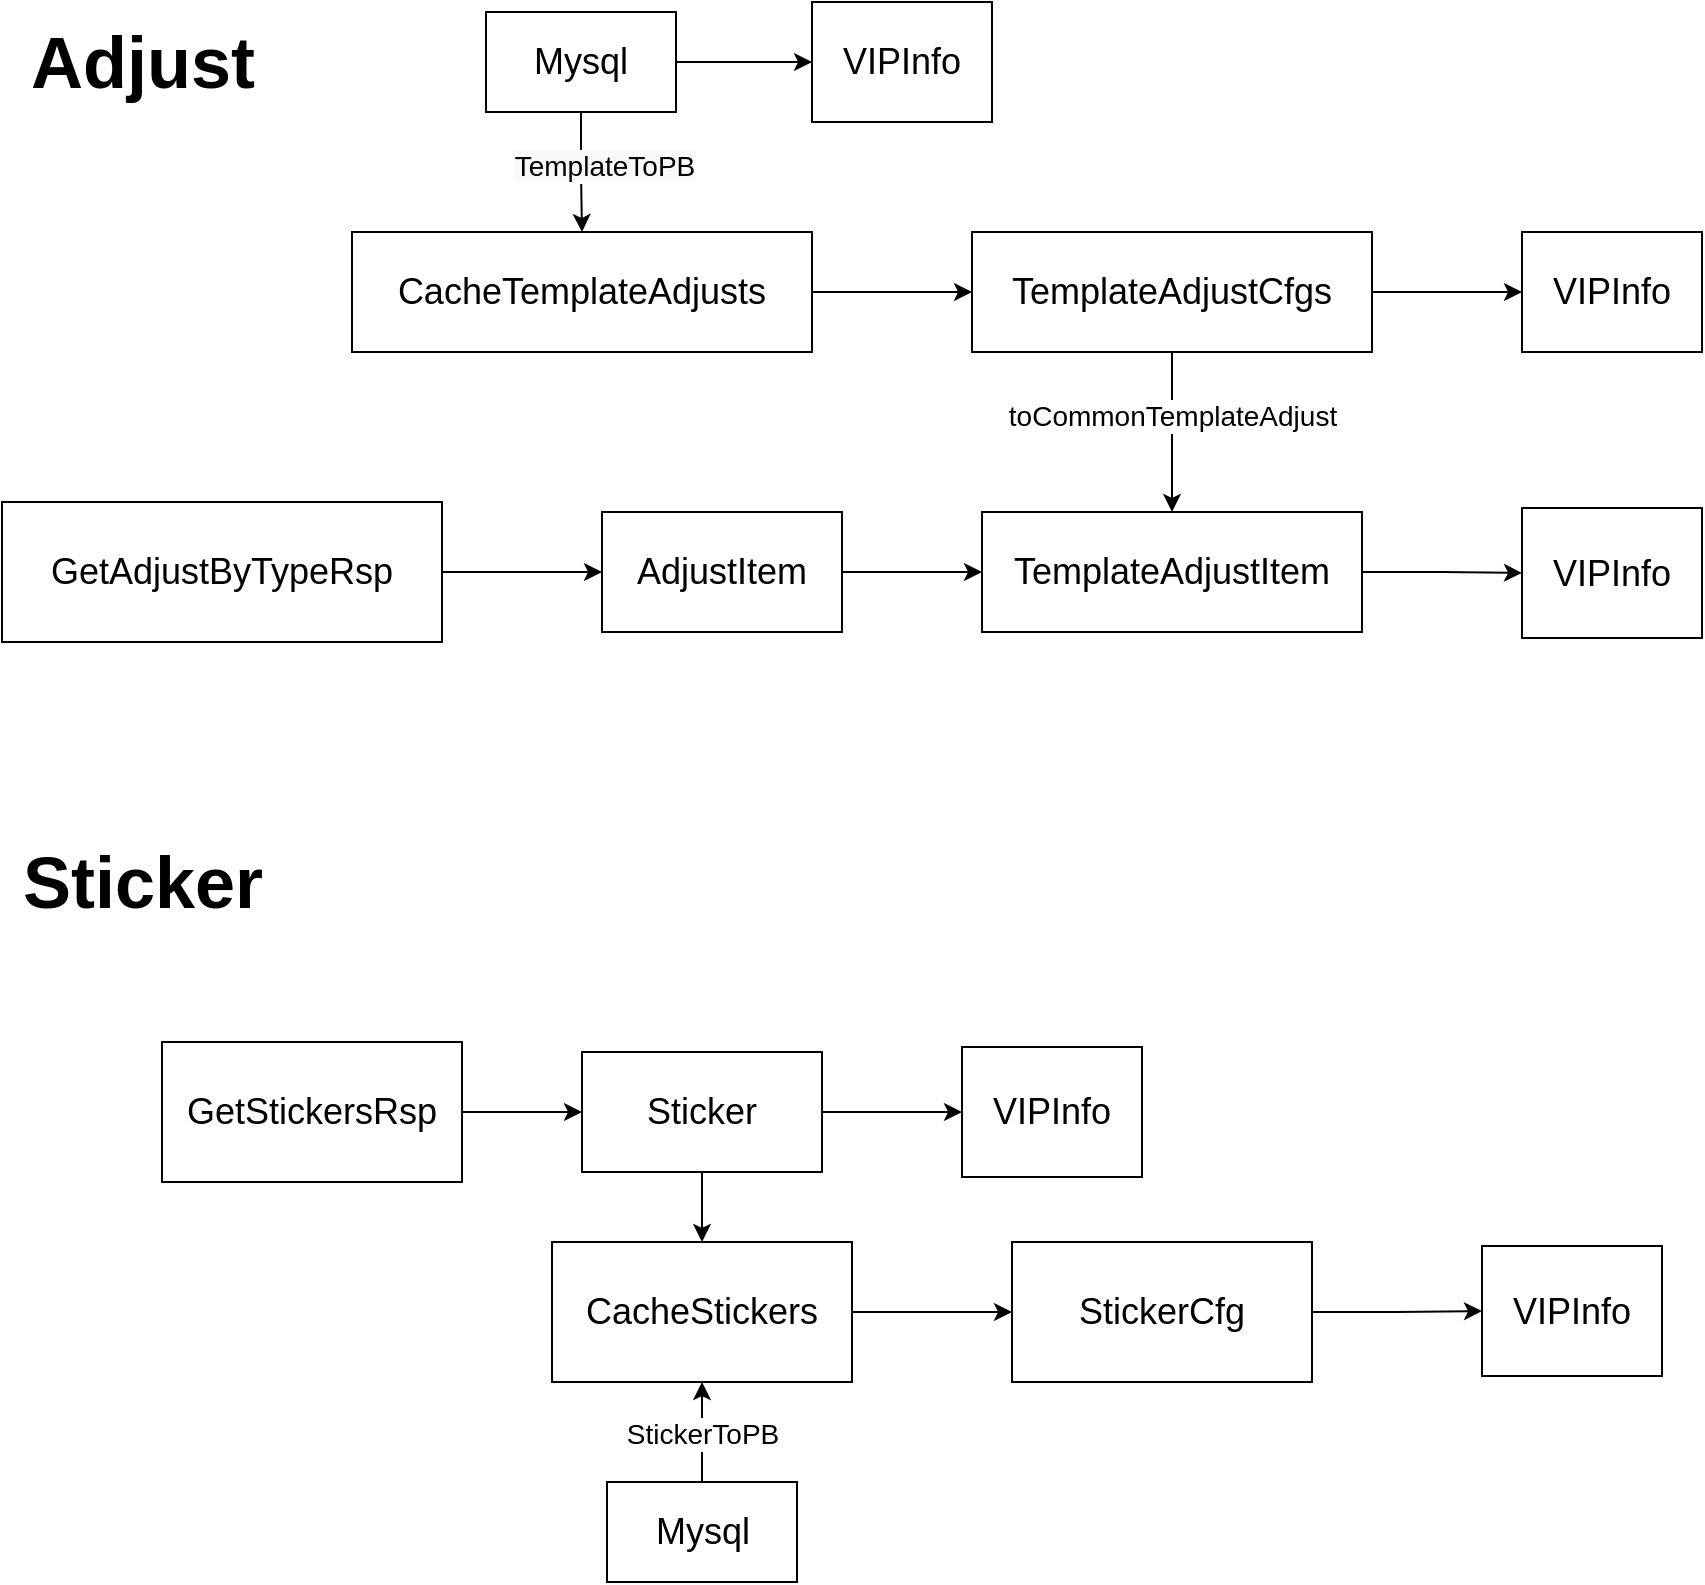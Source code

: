 <mxfile version="20.2.2" type="github">
  <diagram id="6eFuIv4uiRzRvES8ZejX" name="Page-1">
    <mxGraphModel dx="1234" dy="1894" grid="1" gridSize="10" guides="1" tooltips="1" connect="1" arrows="1" fold="1" page="1" pageScale="1" pageWidth="850" pageHeight="1100" math="0" shadow="0">
      <root>
        <mxCell id="0" />
        <mxCell id="1" parent="0" />
        <mxCell id="OQe1Y0kKmWqE2SKBV_gD-3" value="" style="edgeStyle=orthogonalEdgeStyle;rounded=0;orthogonalLoop=1;jettySize=auto;html=1;fontSize=18;" edge="1" parent="1" source="OQe1Y0kKmWqE2SKBV_gD-1" target="OQe1Y0kKmWqE2SKBV_gD-2">
          <mxGeometry relative="1" as="geometry" />
        </mxCell>
        <mxCell id="OQe1Y0kKmWqE2SKBV_gD-1" value="&lt;font style=&quot;font-size: 18px;&quot;&gt;GetAdjustByTypeRsp&lt;/font&gt;" style="rounded=0;whiteSpace=wrap;html=1;" vertex="1" parent="1">
          <mxGeometry x="50" y="160" width="220" height="70" as="geometry" />
        </mxCell>
        <mxCell id="OQe1Y0kKmWqE2SKBV_gD-9" style="edgeStyle=orthogonalEdgeStyle;rounded=0;orthogonalLoop=1;jettySize=auto;html=1;exitX=1;exitY=0.5;exitDx=0;exitDy=0;entryX=0;entryY=0.5;entryDx=0;entryDy=0;fontSize=18;" edge="1" parent="1" source="OQe1Y0kKmWqE2SKBV_gD-2" target="OQe1Y0kKmWqE2SKBV_gD-6">
          <mxGeometry relative="1" as="geometry" />
        </mxCell>
        <mxCell id="OQe1Y0kKmWqE2SKBV_gD-2" value="&lt;font style=&quot;font-size: 18px;&quot;&gt;AdjustItem&lt;/font&gt;" style="rounded=0;whiteSpace=wrap;html=1;" vertex="1" parent="1">
          <mxGeometry x="350" y="165" width="120" height="60" as="geometry" />
        </mxCell>
        <mxCell id="OQe1Y0kKmWqE2SKBV_gD-11" value="" style="edgeStyle=orthogonalEdgeStyle;rounded=0;orthogonalLoop=1;jettySize=auto;html=1;fontSize=18;" edge="1" parent="1" source="OQe1Y0kKmWqE2SKBV_gD-6" target="OQe1Y0kKmWqE2SKBV_gD-10">
          <mxGeometry relative="1" as="geometry" />
        </mxCell>
        <mxCell id="OQe1Y0kKmWqE2SKBV_gD-6" value="&lt;font style=&quot;font-size: 18px;&quot;&gt;TemplateAdjustItem&lt;/font&gt;" style="rounded=0;whiteSpace=wrap;html=1;" vertex="1" parent="1">
          <mxGeometry x="540" y="165" width="190" height="60" as="geometry" />
        </mxCell>
        <mxCell id="OQe1Y0kKmWqE2SKBV_gD-10" value="&lt;font style=&quot;font-size: 18px;&quot;&gt;VIPInfo&lt;/font&gt;" style="rounded=0;whiteSpace=wrap;html=1;" vertex="1" parent="1">
          <mxGeometry x="810" y="163" width="90" height="65" as="geometry" />
        </mxCell>
        <mxCell id="OQe1Y0kKmWqE2SKBV_gD-12" value="&lt;b&gt;&lt;font style=&quot;font-size: 36px;&quot;&gt;Adjust&lt;/font&gt;&lt;/b&gt;" style="text;html=1;align=center;verticalAlign=middle;resizable=0;points=[];autosize=1;strokeColor=none;fillColor=none;fontSize=18;" vertex="1" parent="1">
          <mxGeometry x="50" y="-90" width="140" height="60" as="geometry" />
        </mxCell>
        <mxCell id="OQe1Y0kKmWqE2SKBV_gD-13" value="" style="edgeStyle=orthogonalEdgeStyle;rounded=0;orthogonalLoop=1;jettySize=auto;html=1;fontSize=18;" edge="1" parent="1" source="OQe1Y0kKmWqE2SKBV_gD-14" target="OQe1Y0kKmWqE2SKBV_gD-16">
          <mxGeometry relative="1" as="geometry" />
        </mxCell>
        <mxCell id="OQe1Y0kKmWqE2SKBV_gD-14" value="&lt;font style=&quot;font-size: 18px;&quot;&gt;GetStickersRsp&lt;/font&gt;" style="rounded=0;whiteSpace=wrap;html=1;" vertex="1" parent="1">
          <mxGeometry x="130" y="430" width="150" height="70" as="geometry" />
        </mxCell>
        <mxCell id="OQe1Y0kKmWqE2SKBV_gD-15" style="edgeStyle=orthogonalEdgeStyle;rounded=0;orthogonalLoop=1;jettySize=auto;html=1;exitX=1;exitY=0.5;exitDx=0;exitDy=0;entryX=0;entryY=0.5;entryDx=0;entryDy=0;fontSize=18;" edge="1" parent="1" source="OQe1Y0kKmWqE2SKBV_gD-16" target="OQe1Y0kKmWqE2SKBV_gD-19">
          <mxGeometry relative="1" as="geometry">
            <mxPoint x="620" y="465" as="targetPoint" />
          </mxGeometry>
        </mxCell>
        <mxCell id="OQe1Y0kKmWqE2SKBV_gD-43" style="edgeStyle=orthogonalEdgeStyle;rounded=0;orthogonalLoop=1;jettySize=auto;html=1;exitX=0.5;exitY=1;exitDx=0;exitDy=0;entryX=0.5;entryY=0;entryDx=0;entryDy=0;fontSize=14;" edge="1" parent="1" source="OQe1Y0kKmWqE2SKBV_gD-16" target="OQe1Y0kKmWqE2SKBV_gD-38">
          <mxGeometry relative="1" as="geometry" />
        </mxCell>
        <mxCell id="OQe1Y0kKmWqE2SKBV_gD-16" value="&lt;font style=&quot;font-size: 18px;&quot;&gt;Sticker&lt;/font&gt;" style="rounded=0;whiteSpace=wrap;html=1;" vertex="1" parent="1">
          <mxGeometry x="340" y="435" width="120" height="60" as="geometry" />
        </mxCell>
        <mxCell id="OQe1Y0kKmWqE2SKBV_gD-19" value="&lt;font style=&quot;font-size: 18px;&quot;&gt;VIPInfo&lt;/font&gt;" style="rounded=0;whiteSpace=wrap;html=1;" vertex="1" parent="1">
          <mxGeometry x="530" y="432.5" width="90" height="65" as="geometry" />
        </mxCell>
        <mxCell id="OQe1Y0kKmWqE2SKBV_gD-20" value="&lt;b&gt;&lt;font style=&quot;font-size: 36px;&quot;&gt;Sticker&lt;/font&gt;&lt;/b&gt;" style="text;html=1;align=center;verticalAlign=middle;resizable=0;points=[];autosize=1;strokeColor=none;fillColor=none;fontSize=18;" vertex="1" parent="1">
          <mxGeometry x="50" y="320" width="140" height="60" as="geometry" />
        </mxCell>
        <mxCell id="OQe1Y0kKmWqE2SKBV_gD-23" value="" style="edgeStyle=orthogonalEdgeStyle;rounded=0;orthogonalLoop=1;jettySize=auto;html=1;fontSize=36;" edge="1" parent="1" source="OQe1Y0kKmWqE2SKBV_gD-21" target="OQe1Y0kKmWqE2SKBV_gD-22">
          <mxGeometry relative="1" as="geometry" />
        </mxCell>
        <mxCell id="OQe1Y0kKmWqE2SKBV_gD-21" value="&lt;font style=&quot;font-size: 18px;&quot;&gt;CacheTemplateAdjusts&lt;/font&gt;" style="rounded=0;whiteSpace=wrap;html=1;" vertex="1" parent="1">
          <mxGeometry x="225" y="25" width="230" height="60" as="geometry" />
        </mxCell>
        <mxCell id="OQe1Y0kKmWqE2SKBV_gD-25" style="edgeStyle=orthogonalEdgeStyle;rounded=0;orthogonalLoop=1;jettySize=auto;html=1;exitX=1;exitY=0.5;exitDx=0;exitDy=0;entryX=0;entryY=0.5;entryDx=0;entryDy=0;fontSize=36;" edge="1" parent="1" source="OQe1Y0kKmWqE2SKBV_gD-22" target="OQe1Y0kKmWqE2SKBV_gD-24">
          <mxGeometry relative="1" as="geometry" />
        </mxCell>
        <mxCell id="OQe1Y0kKmWqE2SKBV_gD-28" style="edgeStyle=orthogonalEdgeStyle;rounded=0;orthogonalLoop=1;jettySize=auto;html=1;exitX=0.5;exitY=1;exitDx=0;exitDy=0;entryX=0.5;entryY=0;entryDx=0;entryDy=0;fontSize=14;" edge="1" parent="1" source="OQe1Y0kKmWqE2SKBV_gD-22" target="OQe1Y0kKmWqE2SKBV_gD-6">
          <mxGeometry relative="1" as="geometry">
            <mxPoint x="750" y="80" as="targetPoint" />
          </mxGeometry>
        </mxCell>
        <mxCell id="OQe1Y0kKmWqE2SKBV_gD-31" value="toCommonTemplateAdjust" style="edgeLabel;html=1;align=center;verticalAlign=middle;resizable=0;points=[];fontSize=14;" vertex="1" connectable="0" parent="OQe1Y0kKmWqE2SKBV_gD-28">
          <mxGeometry x="-0.1" relative="1" as="geometry">
            <mxPoint y="-4" as="offset" />
          </mxGeometry>
        </mxCell>
        <mxCell id="OQe1Y0kKmWqE2SKBV_gD-22" value="&lt;font style=&quot;font-size: 18px;&quot;&gt;TemplateAdjustCfgs&lt;/font&gt;" style="rounded=0;whiteSpace=wrap;html=1;" vertex="1" parent="1">
          <mxGeometry x="535" y="25" width="200" height="60" as="geometry" />
        </mxCell>
        <mxCell id="OQe1Y0kKmWqE2SKBV_gD-24" value="&lt;font style=&quot;font-size: 18px;&quot;&gt;VIPInfo&lt;/font&gt;" style="rounded=0;whiteSpace=wrap;html=1;" vertex="1" parent="1">
          <mxGeometry x="810" y="25" width="90" height="60" as="geometry" />
        </mxCell>
        <mxCell id="OQe1Y0kKmWqE2SKBV_gD-33" style="edgeStyle=orthogonalEdgeStyle;rounded=0;orthogonalLoop=1;jettySize=auto;html=1;exitX=0.5;exitY=1;exitDx=0;exitDy=0;entryX=0.5;entryY=0;entryDx=0;entryDy=0;fontSize=14;" edge="1" parent="1" source="OQe1Y0kKmWqE2SKBV_gD-32" target="OQe1Y0kKmWqE2SKBV_gD-21">
          <mxGeometry relative="1" as="geometry" />
        </mxCell>
        <mxCell id="OQe1Y0kKmWqE2SKBV_gD-35" value="&lt;span style=&quot;background-color: rgb(248, 249, 250);&quot;&gt;&lt;font style=&quot;font-size: 14px;&quot;&gt;TemplateToPB&lt;/font&gt;&lt;/span&gt;" style="edgeLabel;html=1;align=center;verticalAlign=middle;resizable=0;points=[];fontSize=14;" vertex="1" connectable="0" parent="OQe1Y0kKmWqE2SKBV_gD-33">
          <mxGeometry x="-0.127" relative="1" as="geometry">
            <mxPoint x="11" as="offset" />
          </mxGeometry>
        </mxCell>
        <mxCell id="OQe1Y0kKmWqE2SKBV_gD-37" style="edgeStyle=orthogonalEdgeStyle;rounded=0;orthogonalLoop=1;jettySize=auto;html=1;exitX=1;exitY=0.5;exitDx=0;exitDy=0;entryX=0;entryY=0.5;entryDx=0;entryDy=0;fontSize=14;" edge="1" parent="1" source="OQe1Y0kKmWqE2SKBV_gD-32" target="OQe1Y0kKmWqE2SKBV_gD-36">
          <mxGeometry relative="1" as="geometry" />
        </mxCell>
        <mxCell id="OQe1Y0kKmWqE2SKBV_gD-32" value="&lt;font style=&quot;font-size: 18px;&quot;&gt;Mysql&lt;br&gt;&lt;/font&gt;" style="rounded=0;whiteSpace=wrap;html=1;" vertex="1" parent="1">
          <mxGeometry x="292" y="-85" width="95" height="50" as="geometry" />
        </mxCell>
        <mxCell id="OQe1Y0kKmWqE2SKBV_gD-36" value="&lt;font style=&quot;font-size: 18px;&quot;&gt;VIPInfo&lt;/font&gt;" style="rounded=0;whiteSpace=wrap;html=1;" vertex="1" parent="1">
          <mxGeometry x="455" y="-90" width="90" height="60" as="geometry" />
        </mxCell>
        <mxCell id="OQe1Y0kKmWqE2SKBV_gD-40" value="" style="edgeStyle=orthogonalEdgeStyle;rounded=0;orthogonalLoop=1;jettySize=auto;html=1;fontSize=14;" edge="1" parent="1" source="OQe1Y0kKmWqE2SKBV_gD-38" target="OQe1Y0kKmWqE2SKBV_gD-39">
          <mxGeometry relative="1" as="geometry" />
        </mxCell>
        <mxCell id="OQe1Y0kKmWqE2SKBV_gD-38" value="&lt;font style=&quot;font-size: 18px;&quot;&gt;CacheStickers&lt;/font&gt;" style="rounded=0;whiteSpace=wrap;html=1;" vertex="1" parent="1">
          <mxGeometry x="325" y="530" width="150" height="70" as="geometry" />
        </mxCell>
        <mxCell id="OQe1Y0kKmWqE2SKBV_gD-42" style="edgeStyle=orthogonalEdgeStyle;rounded=0;orthogonalLoop=1;jettySize=auto;html=1;exitX=1;exitY=0.5;exitDx=0;exitDy=0;entryX=0;entryY=0.5;entryDx=0;entryDy=0;fontSize=14;" edge="1" parent="1" source="OQe1Y0kKmWqE2SKBV_gD-39" target="OQe1Y0kKmWqE2SKBV_gD-41">
          <mxGeometry relative="1" as="geometry" />
        </mxCell>
        <mxCell id="OQe1Y0kKmWqE2SKBV_gD-39" value="&lt;font style=&quot;font-size: 18px;&quot;&gt;StickerCfg&lt;/font&gt;" style="rounded=0;whiteSpace=wrap;html=1;" vertex="1" parent="1">
          <mxGeometry x="555" y="530" width="150" height="70" as="geometry" />
        </mxCell>
        <mxCell id="OQe1Y0kKmWqE2SKBV_gD-41" value="&lt;font style=&quot;font-size: 18px;&quot;&gt;VIPInfo&lt;/font&gt;" style="rounded=0;whiteSpace=wrap;html=1;" vertex="1" parent="1">
          <mxGeometry x="790" y="532" width="90" height="65" as="geometry" />
        </mxCell>
        <mxCell id="OQe1Y0kKmWqE2SKBV_gD-45" style="edgeStyle=orthogonalEdgeStyle;rounded=0;orthogonalLoop=1;jettySize=auto;html=1;exitX=0.5;exitY=0;exitDx=0;exitDy=0;fontSize=14;" edge="1" parent="1" source="OQe1Y0kKmWqE2SKBV_gD-44" target="OQe1Y0kKmWqE2SKBV_gD-38">
          <mxGeometry relative="1" as="geometry" />
        </mxCell>
        <mxCell id="OQe1Y0kKmWqE2SKBV_gD-46" value="StickerToPB" style="edgeLabel;html=1;align=center;verticalAlign=middle;resizable=0;points=[];fontSize=14;" vertex="1" connectable="0" parent="OQe1Y0kKmWqE2SKBV_gD-45">
          <mxGeometry x="0.08" relative="1" as="geometry">
            <mxPoint y="3" as="offset" />
          </mxGeometry>
        </mxCell>
        <mxCell id="OQe1Y0kKmWqE2SKBV_gD-44" value="&lt;font style=&quot;font-size: 18px;&quot;&gt;Mysql&lt;br&gt;&lt;/font&gt;" style="rounded=0;whiteSpace=wrap;html=1;" vertex="1" parent="1">
          <mxGeometry x="352.5" y="650" width="95" height="50" as="geometry" />
        </mxCell>
      </root>
    </mxGraphModel>
  </diagram>
</mxfile>
